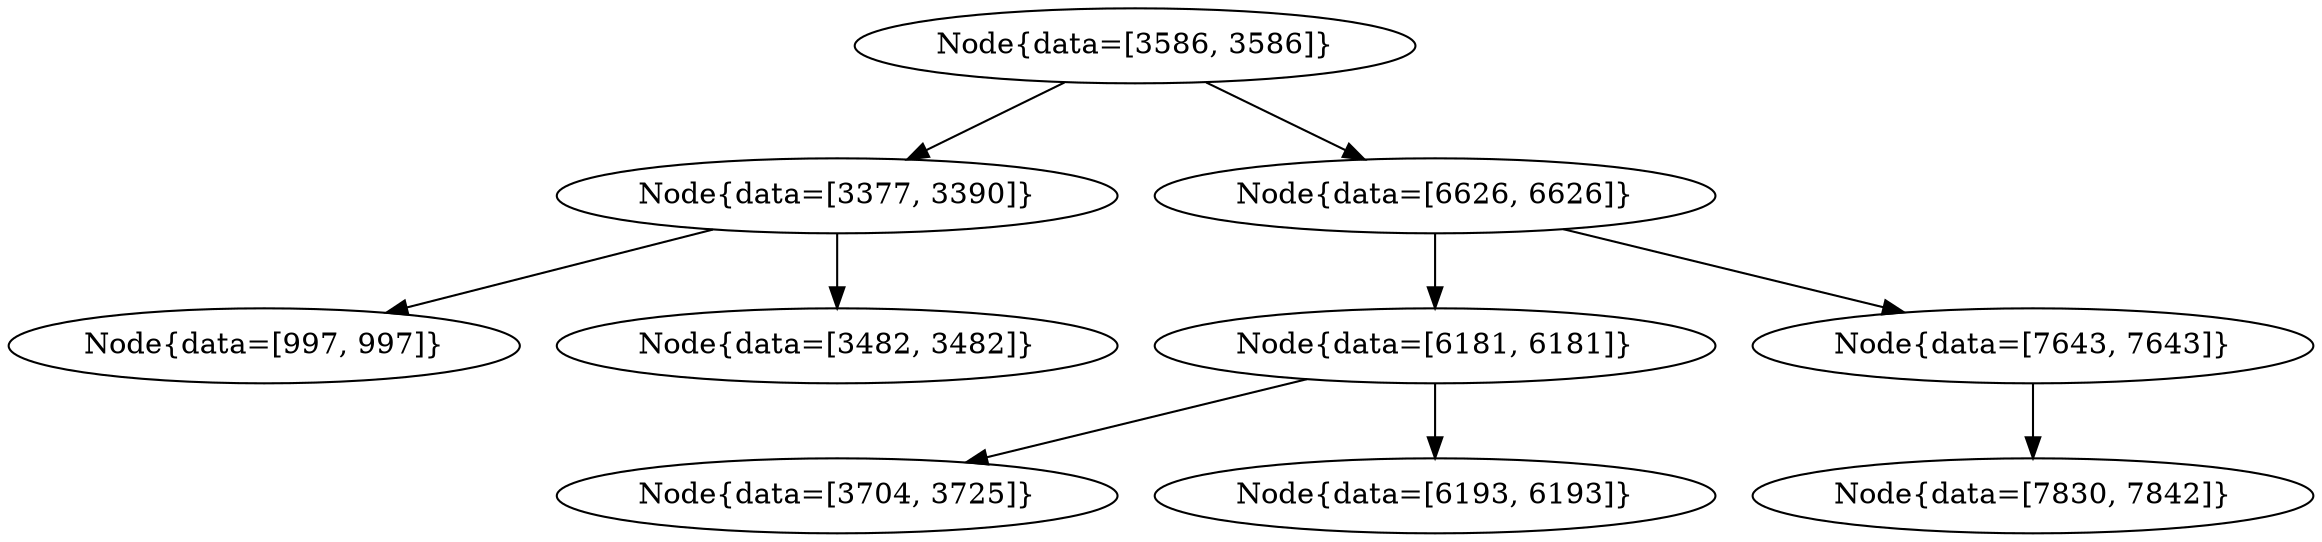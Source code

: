 digraph G{
461643389 [label="Node{data=[3586, 3586]}"]
461643389 -> 1619129136
1619129136 [label="Node{data=[3377, 3390]}"]
1619129136 -> 246846952
246846952 [label="Node{data=[997, 997]}"]
1619129136 -> 2129376022
2129376022 [label="Node{data=[3482, 3482]}"]
461643389 -> 1160199488
1160199488 [label="Node{data=[6626, 6626]}"]
1160199488 -> 709906087
709906087 [label="Node{data=[6181, 6181]}"]
709906087 -> 284399568
284399568 [label="Node{data=[3704, 3725]}"]
709906087 -> 866379227
866379227 [label="Node{data=[6193, 6193]}"]
1160199488 -> 1334973394
1334973394 [label="Node{data=[7643, 7643]}"]
1334973394 -> 1738496497
1738496497 [label="Node{data=[7830, 7842]}"]
}